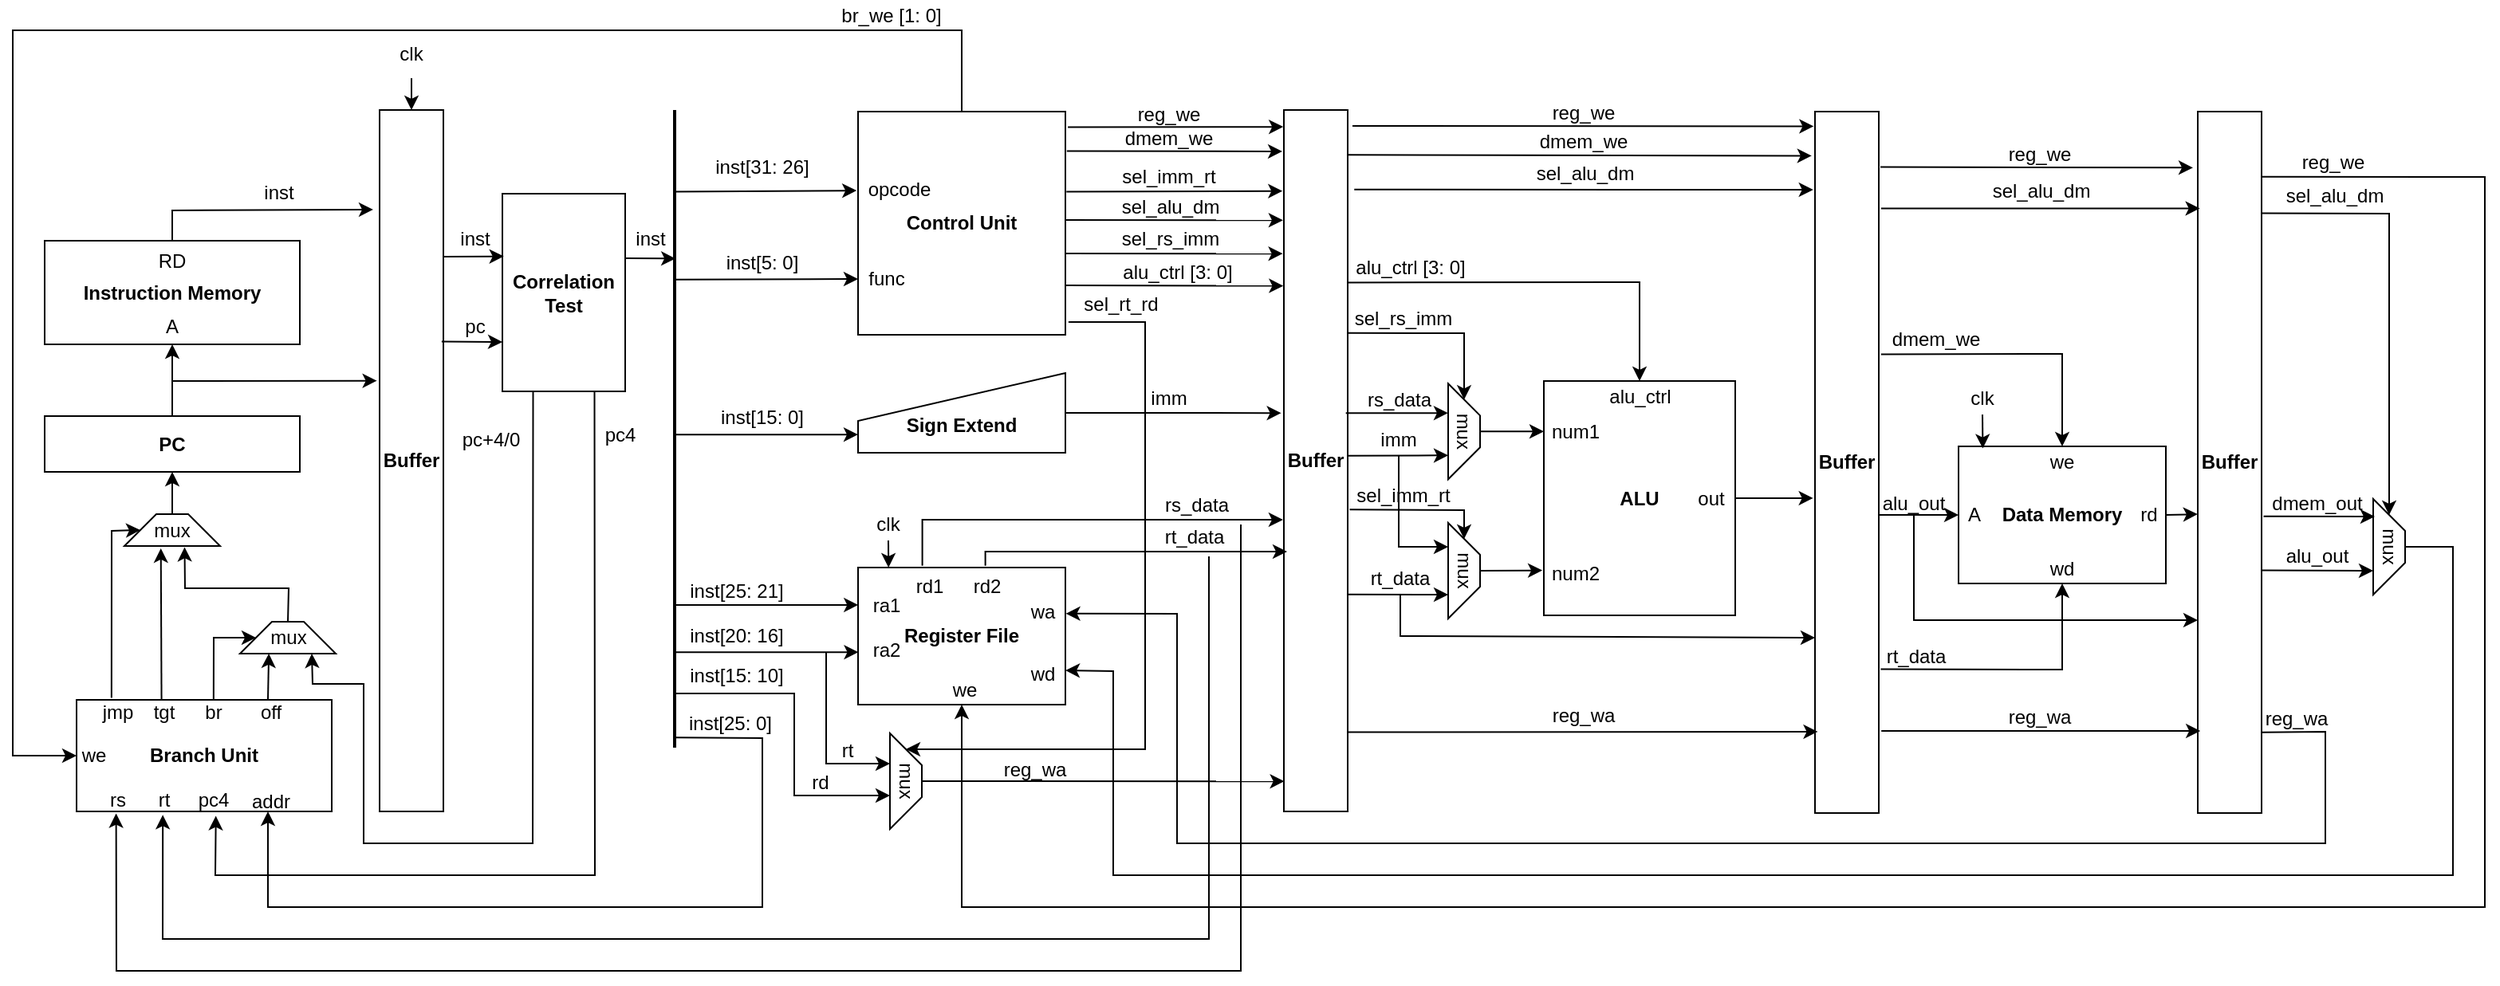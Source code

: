 <mxfile version="16.5.1" type="device"><diagram id="fqWSo0Vh-rP6VOD5hqYt" name="第 1 页"><mxGraphModel dx="1342" dy="844" grid="1" gridSize="10" guides="1" tooltips="1" connect="1" arrows="1" fold="1" page="1" pageScale="1" pageWidth="827" pageHeight="1169" math="0" shadow="0"><root><mxCell id="0"/><mxCell id="1" parent="0"/><mxCell id="6YyMA-jv89Mr3IoV8GLY-1" value="&lt;b&gt;Buffer&lt;/b&gt;" style="rounded=0;whiteSpace=wrap;html=1;" parent="1" vertex="1"><mxGeometry x="260" y="250" width="40" height="440" as="geometry"/></mxCell><mxCell id="6YyMA-jv89Mr3IoV8GLY-10" style="edgeStyle=orthogonalEdgeStyle;rounded=0;orthogonalLoop=1;jettySize=auto;html=1;exitX=0.5;exitY=0;exitDx=0;exitDy=0;entryX=0.5;entryY=1;entryDx=0;entryDy=0;" parent="1" source="6YyMA-jv89Mr3IoV8GLY-2" target="6YyMA-jv89Mr3IoV8GLY-9" edge="1"><mxGeometry relative="1" as="geometry"/></mxCell><mxCell id="6YyMA-jv89Mr3IoV8GLY-2" value="&lt;b&gt;PC&lt;/b&gt;" style="rounded=0;whiteSpace=wrap;html=1;" parent="1" vertex="1"><mxGeometry x="50" y="442" width="160" height="35" as="geometry"/></mxCell><mxCell id="6YyMA-jv89Mr3IoV8GLY-9" value="&lt;b&gt;Instruction Memory&lt;/b&gt;" style="rounded=0;whiteSpace=wrap;html=1;" parent="1" vertex="1"><mxGeometry x="50" y="332" width="160" height="65" as="geometry"/></mxCell><mxCell id="6YyMA-jv89Mr3IoV8GLY-11" value="A" style="text;html=1;strokeColor=none;fillColor=none;align=center;verticalAlign=middle;whiteSpace=wrap;rounded=0;" parent="1" vertex="1"><mxGeometry x="100" y="371" width="60" height="30" as="geometry"/></mxCell><mxCell id="6YyMA-jv89Mr3IoV8GLY-12" value="RD" style="text;html=1;strokeColor=none;fillColor=none;align=center;verticalAlign=middle;whiteSpace=wrap;rounded=0;" parent="1" vertex="1"><mxGeometry x="100" y="330" width="60" height="30" as="geometry"/></mxCell><mxCell id="_MHcWoRGBgZmCn0sWtgG-4" value="&lt;b&gt;Control Unit&lt;/b&gt;" style="rounded=0;whiteSpace=wrap;html=1;" parent="1" vertex="1"><mxGeometry x="560" y="251" width="130" height="140" as="geometry"/></mxCell><mxCell id="_MHcWoRGBgZmCn0sWtgG-12" value="" style="line;strokeWidth=2;direction=south;html=1;" parent="1" vertex="1"><mxGeometry x="440" y="250" width="10" height="400" as="geometry"/></mxCell><mxCell id="_MHcWoRGBgZmCn0sWtgG-14" value="inst" style="text;html=1;strokeColor=none;fillColor=none;align=center;verticalAlign=middle;whiteSpace=wrap;rounded=0;" parent="1" vertex="1"><mxGeometry x="290" y="315.5" width="60" height="30" as="geometry"/></mxCell><mxCell id="_MHcWoRGBgZmCn0sWtgG-18" value="" style="endArrow=classic;html=1;rounded=0;exitX=0.34;exitY=0.571;exitDx=0;exitDy=0;exitPerimeter=0;entryX=0;entryY=0.75;entryDx=0;entryDy=0;" parent="1" target="_MHcWoRGBgZmCn0sWtgG-4" edge="1"><mxGeometry width="50" height="50" relative="1" as="geometry"><mxPoint x="444.29" y="356.4" as="sourcePoint"/><mxPoint x="540" y="521" as="targetPoint"/></mxGeometry></mxCell><mxCell id="_MHcWoRGBgZmCn0sWtgG-19" value="inst[31: 26]" style="text;html=1;strokeColor=none;fillColor=none;align=center;verticalAlign=middle;whiteSpace=wrap;rounded=0;" parent="1" vertex="1"><mxGeometry x="450" y="271" width="100" height="30" as="geometry"/></mxCell><mxCell id="_MHcWoRGBgZmCn0sWtgG-20" value="inst[5: 0]" style="text;html=1;strokeColor=none;fillColor=none;align=center;verticalAlign=middle;whiteSpace=wrap;rounded=0;" parent="1" vertex="1"><mxGeometry x="450" y="331" width="100" height="30" as="geometry"/></mxCell><mxCell id="_MHcWoRGBgZmCn0sWtgG-23" value="" style="endArrow=classic;html=1;rounded=0;exitX=0.162;exitY=0.571;exitDx=0;exitDy=0;exitPerimeter=0;entryX=-0.007;entryY=0.354;entryDx=0;entryDy=0;entryPerimeter=0;" parent="1" target="_MHcWoRGBgZmCn0sWtgG-4" edge="1"><mxGeometry width="50" height="50" relative="1" as="geometry"><mxPoint x="444.29" y="301.22" as="sourcePoint"/><mxPoint x="550" y="301" as="targetPoint"/></mxGeometry></mxCell><mxCell id="_MHcWoRGBgZmCn0sWtgG-25" value="opcode" style="text;html=1;strokeColor=none;fillColor=none;align=center;verticalAlign=middle;whiteSpace=wrap;rounded=0;" parent="1" vertex="1"><mxGeometry x="556" y="285" width="60" height="30" as="geometry"/></mxCell><mxCell id="_MHcWoRGBgZmCn0sWtgG-26" value="func" style="text;html=1;strokeColor=none;fillColor=none;align=center;verticalAlign=middle;whiteSpace=wrap;rounded=0;" parent="1" vertex="1"><mxGeometry x="548" y="341" width="60" height="30" as="geometry"/></mxCell><mxCell id="_MHcWoRGBgZmCn0sWtgG-32" value="" style="group" parent="1" vertex="1" connectable="0"><mxGeometry x="260" y="200" width="60" height="30" as="geometry"/></mxCell><mxCell id="_MHcWoRGBgZmCn0sWtgG-29" value="" style="group" parent="_MHcWoRGBgZmCn0sWtgG-32" vertex="1" connectable="0"><mxGeometry width="60" height="30" as="geometry"/></mxCell><mxCell id="_MHcWoRGBgZmCn0sWtgG-2" value="clk" style="text;html=1;strokeColor=none;fillColor=none;align=center;verticalAlign=middle;whiteSpace=wrap;rounded=0;" parent="_MHcWoRGBgZmCn0sWtgG-29" vertex="1"><mxGeometry x="-10" width="60" height="30" as="geometry"/></mxCell><mxCell id="_MHcWoRGBgZmCn0sWtgG-3" style="edgeStyle=orthogonalEdgeStyle;rounded=0;orthogonalLoop=1;jettySize=auto;html=1;exitX=0.5;exitY=1;exitDx=0;exitDy=0;entryX=0.5;entryY=0;entryDx=0;entryDy=0;" parent="_MHcWoRGBgZmCn0sWtgG-32" source="_MHcWoRGBgZmCn0sWtgG-2" target="6YyMA-jv89Mr3IoV8GLY-1" edge="1"><mxGeometry relative="1" as="geometry"/></mxCell><mxCell id="_MHcWoRGBgZmCn0sWtgG-37" value="" style="group" parent="1" vertex="1" connectable="0"><mxGeometry x="564" y="500" width="30" height="20" as="geometry"/></mxCell><mxCell id="_MHcWoRGBgZmCn0sWtgG-38" value="" style="group" parent="_MHcWoRGBgZmCn0sWtgG-37" vertex="1" connectable="0"><mxGeometry width="30" height="20" as="geometry"/></mxCell><mxCell id="_MHcWoRGBgZmCn0sWtgG-39" value="clk" style="text;html=1;strokeColor=none;fillColor=none;align=center;verticalAlign=middle;whiteSpace=wrap;rounded=0;" parent="_MHcWoRGBgZmCn0sWtgG-38" vertex="1"><mxGeometry width="30" height="20" as="geometry"/></mxCell><mxCell id="_MHcWoRGBgZmCn0sWtgG-40" style="edgeStyle=orthogonalEdgeStyle;rounded=0;orthogonalLoop=1;jettySize=auto;html=1;exitX=0.5;exitY=1;exitDx=0;exitDy=0;entryX=0.5;entryY=0;entryDx=0;entryDy=0;" parent="_MHcWoRGBgZmCn0sWtgG-37" source="_MHcWoRGBgZmCn0sWtgG-39" edge="1"><mxGeometry relative="1" as="geometry"/></mxCell><mxCell id="_MHcWoRGBgZmCn0sWtgG-42" value="" style="endArrow=classic;html=1;rounded=0;exitX=0.679;exitY=0.514;exitDx=0;exitDy=0;exitPerimeter=0;entryX=0.001;entryY=0.308;entryDx=0;entryDy=0;entryPerimeter=0;" parent="1" edge="1"><mxGeometry width="50" height="50" relative="1" as="geometry"><mxPoint x="444.86" y="560.49" as="sourcePoint"/><mxPoint x="560.13" y="560.488" as="targetPoint"/></mxGeometry></mxCell><mxCell id="_MHcWoRGBgZmCn0sWtgG-43" value="" style="endArrow=classic;html=1;rounded=0;exitX=0.768;exitY=0.467;exitDx=0;exitDy=0;exitPerimeter=0;entryX=0.002;entryY=0.629;entryDx=0;entryDy=0;entryPerimeter=0;" parent="1" edge="1"><mxGeometry width="50" height="50" relative="1" as="geometry"><mxPoint x="445.33" y="590.08" as="sourcePoint"/><mxPoint x="560.26" y="590.094" as="targetPoint"/></mxGeometry></mxCell><mxCell id="_MHcWoRGBgZmCn0sWtgG-44" value="inst[25: 21]" style="text;html=1;strokeColor=none;fillColor=none;align=center;verticalAlign=middle;whiteSpace=wrap;rounded=0;" parent="1" vertex="1"><mxGeometry x="434" y="537" width="100" height="30" as="geometry"/></mxCell><mxCell id="_MHcWoRGBgZmCn0sWtgG-45" value="inst[20: 16]" style="text;html=1;strokeColor=none;fillColor=none;align=center;verticalAlign=middle;whiteSpace=wrap;rounded=0;" parent="1" vertex="1"><mxGeometry x="434" y="565" width="100" height="30" as="geometry"/></mxCell><mxCell id="_MHcWoRGBgZmCn0sWtgG-61" value="" style="endArrow=classic;html=1;rounded=0;exitX=0.5;exitY=1;exitDx=0;exitDy=0;entryX=0.147;entryY=0;entryDx=0;entryDy=0;entryPerimeter=0;" parent="1" source="_MHcWoRGBgZmCn0sWtgG-39" target="_MHcWoRGBgZmCn0sWtgG-24" edge="1"><mxGeometry width="50" height="50" relative="1" as="geometry"><mxPoint x="579" y="523.0" as="sourcePoint"/><mxPoint x="650" y="523" as="targetPoint"/></mxGeometry></mxCell><mxCell id="_MHcWoRGBgZmCn0sWtgG-63" value="" style="endArrow=classic;html=1;rounded=0;entryX=0.323;entryY=0.442;entryDx=0;entryDy=0;entryPerimeter=0;exitX=1.005;exitY=0.617;exitDx=0;exitDy=0;exitPerimeter=0;" parent="1" edge="1"><mxGeometry width="50" height="50" relative="1" as="geometry"><mxPoint x="414.385" y="343.008" as="sourcePoint"/><mxPoint x="445.58" y="343.2" as="targetPoint"/></mxGeometry></mxCell><mxCell id="_MHcWoRGBgZmCn0sWtgG-66" value="" style="group" parent="1" vertex="1" connectable="0"><mxGeometry x="560" y="537" width="130" height="86" as="geometry"/></mxCell><mxCell id="_MHcWoRGBgZmCn0sWtgG-24" value="&lt;b&gt;Register File&lt;/b&gt;" style="rounded=0;whiteSpace=wrap;html=1;" parent="_MHcWoRGBgZmCn0sWtgG-66" vertex="1"><mxGeometry width="130" height="86" as="geometry"/></mxCell><mxCell id="_MHcWoRGBgZmCn0sWtgG-47" value="ra1" style="text;html=1;strokeColor=none;fillColor=none;align=center;verticalAlign=middle;whiteSpace=wrap;rounded=0;" parent="_MHcWoRGBgZmCn0sWtgG-66" vertex="1"><mxGeometry x="7" y="16" width="22" height="15" as="geometry"/></mxCell><mxCell id="_MHcWoRGBgZmCn0sWtgG-48" value="ra2" style="text;html=1;strokeColor=none;fillColor=none;align=center;verticalAlign=middle;whiteSpace=wrap;rounded=0;" parent="_MHcWoRGBgZmCn0sWtgG-66" vertex="1"><mxGeometry x="7" y="44" width="22" height="15" as="geometry"/></mxCell><mxCell id="_MHcWoRGBgZmCn0sWtgG-50" value="rd1&lt;span style=&quot;color: rgba(0 , 0 , 0 , 0) ; font-family: monospace ; font-size: 0px&quot;&gt;%3CmxGraphModel%3E%3Croot%3E%3CmxCell%20id%3D%220%22%2F%3E%3CmxCell%20id%3D%221%22%20parent%3D%220%22%2F%3E%3CmxCell%20id%3D%222%22%20value%3D%22ra2%22%20style%3D%22text%3Bhtml%3D1%3BstrokeColor%3Dnone%3BfillColor%3Dnone%3Balign%3Dcenter%3BverticalAlign%3Dmiddle%3BwhiteSpace%3Dwrap%3Brounded%3D0%3B%22%20vertex%3D%221%22%20parent%3D%221%22%3E%3CmxGeometry%20x%3D%22567%22%20y%3D%22480%22%20width%3D%2222%22%20height%3D%2215%22%20as%3D%22geometry%22%2F%3E%3C%2FmxCell%3E%3C%2Froot%3E%3C%2FmxGraphModel%3E&lt;/span&gt;" style="text;html=1;strokeColor=none;fillColor=none;align=center;verticalAlign=middle;whiteSpace=wrap;rounded=0;" parent="_MHcWoRGBgZmCn0sWtgG-66" vertex="1"><mxGeometry x="34" y="4" width="22" height="15" as="geometry"/></mxCell><mxCell id="_MHcWoRGBgZmCn0sWtgG-51" value="rd2" style="text;html=1;strokeColor=none;fillColor=none;align=center;verticalAlign=middle;whiteSpace=wrap;rounded=0;" parent="_MHcWoRGBgZmCn0sWtgG-66" vertex="1"><mxGeometry x="70" y="4" width="22" height="15" as="geometry"/></mxCell><mxCell id="_MHcWoRGBgZmCn0sWtgG-52" value="wa&lt;span style=&quot;color: rgba(0 , 0 , 0 , 0) ; font-family: monospace ; font-size: 0px&quot;&gt;%3CmxGraphModel%3E%3Croot%3E%3CmxCell%20id%3D%220%22%2F%3E%3CmxCell%20id%3D%221%22%20parent%3D%220%22%2F%3E%3CmxCell%20id%3D%222%22%20value%3D%22rd1%26lt%3Bspan%20style%3D%26quot%3Bcolor%3A%20rgba(0%20%2C%200%20%2C%200%20%2C%200)%20%3B%20font-family%3A%20monospace%20%3B%20font-size%3A%200px%26quot%3B%26gt%3B%253CmxGraphModel%253E%253Croot%253E%253CmxCell%2520id%253D%25220%2522%252F%253E%253CmxCell%2520id%253D%25221%2522%2520parent%253D%25220%2522%252F%253E%253CmxCell%2520id%253D%25222%2522%2520value%253D%2522ra2%2522%2520style%253D%2522text%253Bhtml%253D1%253BstrokeColor%253Dnone%253BfillColor%253Dnone%253Balign%253Dcenter%253BverticalAlign%253Dmiddle%253BwhiteSpace%253Dwrap%253Brounded%253D0%253B%2522%2520vertex%253D%25221%2522%2520parent%253D%25221%2522%253E%253CmxGeometry%2520x%253D%2522567%2522%2520y%253D%2522480%2522%2520width%253D%252222%2522%2520height%253D%252215%2522%2520as%253D%2522geometry%2522%252F%253E%253C%252FmxCell%253E%253C%252Froot%253E%253C%252FmxGraphModel%253E%26lt%3B%2Fspan%26gt%3B%22%20style%3D%22text%3Bhtml%3D1%3BstrokeColor%3Dnone%3BfillColor%3Dnone%3Balign%3Dcenter%3BverticalAlign%3Dmiddle%3BwhiteSpace%3Dwrap%3Brounded%3D0%3B%22%20vertex%3D%221%22%20parent%3D%221%22%3E%3CmxGeometry%20x%3D%22594%22%20y%3D%22438%22%20width%3D%2222%22%20height%3D%2215%22%20as%3D%22geometry%22%2F%3E%3C%2FmxCell%3E%3C%2Froot%3E%3C%2FmxGraphModel%3E&lt;/span&gt;&lt;span style=&quot;color: rgba(0 , 0 , 0 , 0) ; font-family: monospace ; font-size: 0px&quot;&gt;%3CmxGraphModel%3E%3Croot%3E%3CmxCell%20id%3D%220%22%2F%3E%3CmxCell%20id%3D%221%22%20parent%3D%220%22%2F%3E%3CmxCell%20id%3D%222%22%20value%3D%22rd1%26lt%3Bspan%20style%3D%26quot%3Bcolor%3A%20rgba(0%20%2C%200%20%2C%200%20%2C%200)%20%3B%20font-family%3A%20monospace%20%3B%20font-size%3A%200px%26quot%3B%26gt%3B%253CmxGraphModel%253E%253Croot%253E%253CmxCell%2520id%253D%25220%2522%252F%253E%253CmxCell%2520id%253D%25221%2522%2520parent%253D%25220%2522%252F%253E%253CmxCell%2520id%253D%25222%2522%2520value%253D%2522ra2%2522%2520style%253D%2522text%253Bhtml%253D1%253BstrokeColor%253Dnone%253BfillColor%253Dnone%253Balign%253Dcenter%253BverticalAlign%253Dmiddle%253BwhiteSpace%253Dwrap%253Brounded%253D0%253B%2522%2520vertex%253D%25221%2522%2520parent%253D%25221%2522%253E%253CmxGeometry%2520x%253D%2522567%2522%2520y%253D%2522480%2522%2520width%253D%252222%2522%2520height%253D%252215%2522%2520as%253D%2522geometry%2522%252F%253E%253C%252FmxCell%253E%253C%252Froot%253E%253C%252FmxGraphModel%253E%26lt%3B%2Fspan%26gt%3B%22%20style%3D%22text%3Bhtml%3D1%3BstrokeColor%3Dnone%3BfillColor%3Dnone%3Balign%3Dcenter%3BverticalAlign%3Dmiddle%3BwhiteSpace%3Dwrap%3Brounded%3D0%3B%22%20vertex%3D%221%22%20parent%3D%221%22%3E%3CmxGeometry%20x%3D%22594%22%20y%3D%22438%22%20width%3D%2222%22%20height%3D%2215%22%20as%3D%22geometry%22%2F%3E%3C%2FmxCell%3E%3C%2Froot%3E%3C%2FmxGraphModel%3E&lt;/span&gt;" style="text;html=1;strokeColor=none;fillColor=none;align=center;verticalAlign=middle;whiteSpace=wrap;rounded=0;" parent="_MHcWoRGBgZmCn0sWtgG-66" vertex="1"><mxGeometry x="105" y="20" width="22" height="15" as="geometry"/></mxCell><mxCell id="_MHcWoRGBgZmCn0sWtgG-53" value="wd" style="text;html=1;strokeColor=none;fillColor=none;align=center;verticalAlign=middle;whiteSpace=wrap;rounded=0;" parent="_MHcWoRGBgZmCn0sWtgG-66" vertex="1"><mxGeometry x="105" y="59" width="22" height="15" as="geometry"/></mxCell><mxCell id="_MHcWoRGBgZmCn0sWtgG-54" value="we" style="text;html=1;strokeColor=none;fillColor=none;align=center;verticalAlign=middle;whiteSpace=wrap;rounded=0;" parent="_MHcWoRGBgZmCn0sWtgG-66" vertex="1"><mxGeometry x="56" y="69" width="22" height="15" as="geometry"/></mxCell><mxCell id="_MHcWoRGBgZmCn0sWtgG-67" value="&lt;b&gt;Buffer&lt;/b&gt;" style="rounded=0;whiteSpace=wrap;html=1;" parent="1" vertex="1"><mxGeometry x="827" y="250" width="40" height="440" as="geometry"/></mxCell><mxCell id="WMKWctLFsiUreodFjuzI-29" value="" style="group" parent="1" vertex="1" connectable="0"><mxGeometry x="720" y="243" width="70" height="19" as="geometry"/></mxCell><mxCell id="WMKWctLFsiUreodFjuzI-4" value="" style="endArrow=classic;html=1;rounded=0;exitX=1.012;exitY=0.07;exitDx=0;exitDy=0;exitPerimeter=0;entryX=-0.01;entryY=0.024;entryDx=0;entryDy=0;entryPerimeter=0;" parent="WMKWctLFsiUreodFjuzI-29" source="_MHcWoRGBgZmCn0sWtgG-4" target="_MHcWoRGBgZmCn0sWtgG-67" edge="1"><mxGeometry width="50" height="50" relative="1" as="geometry"><mxPoint x="10" y="68" as="sourcePoint"/><mxPoint x="60" y="18" as="targetPoint"/></mxGeometry></mxCell><mxCell id="WMKWctLFsiUreodFjuzI-14" value="reg_we" style="text;html=1;strokeColor=none;fillColor=none;align=center;verticalAlign=middle;whiteSpace=wrap;rounded=0;" parent="WMKWctLFsiUreodFjuzI-29" vertex="1"><mxGeometry width="70" height="19" as="geometry"/></mxCell><mxCell id="WMKWctLFsiUreodFjuzI-30" value="" style="group" parent="1" vertex="1" connectable="0"><mxGeometry x="720" y="258" width="70" height="19" as="geometry"/></mxCell><mxCell id="WMKWctLFsiUreodFjuzI-15" value="" style="endArrow=classic;html=1;rounded=0;exitX=1.007;exitY=0.177;exitDx=0;exitDy=0;exitPerimeter=0;entryX=-0.024;entryY=0.059;entryDx=0;entryDy=0;entryPerimeter=0;" parent="WMKWctLFsiUreodFjuzI-30" source="_MHcWoRGBgZmCn0sWtgG-4" target="_MHcWoRGBgZmCn0sWtgG-67" edge="1"><mxGeometry width="50" height="50" relative="1" as="geometry"><mxPoint x="-30.91" y="17.7" as="sourcePoint"/><mxPoint x="106.64" y="17.92" as="targetPoint"/></mxGeometry></mxCell><mxCell id="WMKWctLFsiUreodFjuzI-16" value="dmem_we" style="text;html=1;strokeColor=none;fillColor=none;align=center;verticalAlign=middle;whiteSpace=wrap;rounded=0;" parent="WMKWctLFsiUreodFjuzI-30" vertex="1"><mxGeometry width="70" height="19" as="geometry"/></mxCell><mxCell id="WMKWctLFsiUreodFjuzI-33" value="" style="group" parent="1" vertex="1" connectable="0"><mxGeometry x="720" y="282" width="70" height="19" as="geometry"/></mxCell><mxCell id="WMKWctLFsiUreodFjuzI-19" value="" style="endArrow=classic;html=1;rounded=0;exitX=1.005;exitY=0.58;exitDx=0;exitDy=0;exitPerimeter=0;entryX=-0.021;entryY=0.186;entryDx=0;entryDy=0;entryPerimeter=0;" parent="WMKWctLFsiUreodFjuzI-33" edge="1"><mxGeometry width="50" height="50" relative="1" as="geometry"><mxPoint x="-29.35" y="19.2" as="sourcePoint"/><mxPoint x="106.16" y="18.84" as="targetPoint"/></mxGeometry></mxCell><mxCell id="WMKWctLFsiUreodFjuzI-20" value="sel_imm_rt" style="text;html=1;strokeColor=none;fillColor=none;align=center;verticalAlign=middle;whiteSpace=wrap;rounded=0;" parent="WMKWctLFsiUreodFjuzI-33" vertex="1"><mxGeometry width="70" height="19" as="geometry"/></mxCell><mxCell id="WMKWctLFsiUreodFjuzI-34" value="" style="group" parent="1" vertex="1" connectable="0"><mxGeometry x="721" y="301" width="70" height="19" as="geometry"/></mxCell><mxCell id="WMKWctLFsiUreodFjuzI-22" value="" style="endArrow=classic;html=1;rounded=0;exitX=1.001;exitY=0.693;exitDx=0;exitDy=0;exitPerimeter=0;entryX=-0.014;entryY=0.223;entryDx=0;entryDy=0;entryPerimeter=0;" parent="WMKWctLFsiUreodFjuzI-34" edge="1"><mxGeometry width="50" height="50" relative="1" as="geometry"><mxPoint x="-30.87" y="18.02" as="sourcePoint"/><mxPoint x="105.44" y="18.12" as="targetPoint"/></mxGeometry></mxCell><mxCell id="WMKWctLFsiUreodFjuzI-23" value="sel_alu_dm" style="text;html=1;strokeColor=none;fillColor=none;align=center;verticalAlign=middle;whiteSpace=wrap;rounded=0;" parent="WMKWctLFsiUreodFjuzI-34" vertex="1"><mxGeometry width="70" height="19" as="geometry"/></mxCell><mxCell id="WMKWctLFsiUreodFjuzI-42" value="" style="group" parent="1" vertex="1" connectable="0"><mxGeometry x="641" y="508" width="188" height="19" as="geometry"/></mxCell><mxCell id="WMKWctLFsiUreodFjuzI-2" style="edgeStyle=orthogonalEdgeStyle;rounded=0;orthogonalLoop=1;jettySize=auto;html=1;exitX=0.614;exitY=-0.013;exitDx=0;exitDy=0;exitPerimeter=0;" parent="WMKWctLFsiUreodFjuzI-42" source="_MHcWoRGBgZmCn0sWtgG-24" edge="1"><mxGeometry relative="1" as="geometry"><mxPoint x="188" y="19" as="targetPoint"/><Array as="points"><mxPoint y="19"/><mxPoint x="188" y="19"/></Array></mxGeometry></mxCell><mxCell id="WMKWctLFsiUreodFjuzI-40" value="rt_data" style="text;html=1;strokeColor=none;fillColor=none;align=center;verticalAlign=middle;whiteSpace=wrap;rounded=0;" parent="WMKWctLFsiUreodFjuzI-42" vertex="1"><mxGeometry x="115" width="30" height="19" as="geometry"/></mxCell><mxCell id="WMKWctLFsiUreodFjuzI-45" value="" style="group" parent="1" vertex="1" connectable="0"><mxGeometry x="445.14" y="415" width="244.86" height="50" as="geometry"/></mxCell><mxCell id="_MHcWoRGBgZmCn0sWtgG-60" value="&lt;b&gt;&lt;br&gt;Sign Extend&lt;/b&gt;" style="shape=manualInput;whiteSpace=wrap;html=1;" parent="WMKWctLFsiUreodFjuzI-45" vertex="1"><mxGeometry x="114.86" width="130" height="50" as="geometry"/></mxCell><mxCell id="_MHcWoRGBgZmCn0sWtgG-64" value="" style="endArrow=classic;html=1;rounded=0;exitX=0.945;exitY=0.486;exitDx=0;exitDy=0;exitPerimeter=0;entryX=0;entryY=0.872;entryDx=0;entryDy=0;entryPerimeter=0;" parent="WMKWctLFsiUreodFjuzI-45" edge="1"><mxGeometry width="50" height="50" relative="1" as="geometry"><mxPoint y="38.6" as="sourcePoint"/><mxPoint x="114.86" y="38.6" as="targetPoint"/></mxGeometry></mxCell><mxCell id="_MHcWoRGBgZmCn0sWtgG-65" value="inst[15: 0]" style="text;html=1;strokeColor=none;fillColor=none;align=center;verticalAlign=middle;whiteSpace=wrap;rounded=0;" parent="WMKWctLFsiUreodFjuzI-45" vertex="1"><mxGeometry x="4.86" y="12.5" width="100" height="30" as="geometry"/></mxCell><mxCell id="WMKWctLFsiUreodFjuzI-44" value="" style="endArrow=classic;html=1;rounded=0;exitX=1;exitY=0.5;exitDx=0;exitDy=0;entryX=-0.042;entryY=0.432;entryDx=0;entryDy=0;entryPerimeter=0;" parent="WMKWctLFsiUreodFjuzI-45" source="_MHcWoRGBgZmCn0sWtgG-60" target="_MHcWoRGBgZmCn0sWtgG-67" edge="1"><mxGeometry width="50" height="50" relative="1" as="geometry"><mxPoint x="254.86" y="14.5" as="sourcePoint"/><mxPoint x="304.86" y="-35.5" as="targetPoint"/></mxGeometry></mxCell><mxCell id="WMKWctLFsiUreodFjuzI-46" value="" style="group" parent="1" vertex="1" connectable="0"><mxGeometry x="600" y="488.5" width="191" height="19" as="geometry"/></mxCell><mxCell id="WMKWctLFsiUreodFjuzI-3" style="edgeStyle=orthogonalEdgeStyle;rounded=0;orthogonalLoop=1;jettySize=auto;html=1;entryX=-0.014;entryY=0.341;entryDx=0;entryDy=0;entryPerimeter=0;exitX=0.31;exitY=-0.013;exitDx=0;exitDy=0;exitPerimeter=0;" parent="WMKWctLFsiUreodFjuzI-46" source="_MHcWoRGBgZmCn0sWtgG-24" edge="1"><mxGeometry relative="1" as="geometry"><mxPoint y="48.5" as="sourcePoint"/><mxPoint x="226.44" y="18.54" as="targetPoint"/><Array as="points"><mxPoint y="18.5"/></Array></mxGeometry></mxCell><mxCell id="WMKWctLFsiUreodFjuzI-38" value="rs_data" style="text;html=1;strokeColor=none;fillColor=none;align=center;verticalAlign=middle;whiteSpace=wrap;rounded=0;" parent="WMKWctLFsiUreodFjuzI-46" vertex="1"><mxGeometry x="153" width="39" height="19" as="geometry"/></mxCell><mxCell id="WMKWctLFsiUreodFjuzI-47" value="&lt;b&gt;Buffer&lt;/b&gt;" style="rounded=0;whiteSpace=wrap;html=1;" parent="1" vertex="1"><mxGeometry x="1160" y="251" width="40" height="440" as="geometry"/></mxCell><mxCell id="WMKWctLFsiUreodFjuzI-50" value="" style="endArrow=classic;html=1;rounded=0;entryX=0;entryY=0.5;entryDx=0;entryDy=0;exitX=0.5;exitY=0;exitDx=0;exitDy=0;" parent="1" source="EHbE_6GQoGIsTzhffgXP-10" target="WMKWctLFsiUreodFjuzI-54" edge="1"><mxGeometry width="50" height="50" relative="1" as="geometry"><mxPoint x="866.96" y="463.72" as="sourcePoint"/><mxPoint x="1050" y="394" as="targetPoint"/></mxGeometry></mxCell><mxCell id="WMKWctLFsiUreodFjuzI-55" value="imm" style="text;html=1;strokeColor=none;fillColor=none;align=center;verticalAlign=middle;whiteSpace=wrap;rounded=0;" parent="1" vertex="1"><mxGeometry x="735" y="421" width="40" height="20" as="geometry"/></mxCell><mxCell id="WMKWctLFsiUreodFjuzI-56" value="mux" style="shape=trapezoid;perimeter=trapezoidPerimeter;whiteSpace=wrap;html=1;fixedSize=1;rotation=90;" parent="1" vertex="1"><mxGeometry x="910" y="529" width="60" height="20" as="geometry"/></mxCell><mxCell id="WMKWctLFsiUreodFjuzI-57" value="" style="endArrow=classic;html=1;rounded=0;entryX=0.25;entryY=1;entryDx=0;entryDy=0;exitX=0.5;exitY=1;exitDx=0;exitDy=0;" parent="1" source="EHbE_6GQoGIsTzhffgXP-13" target="WMKWctLFsiUreodFjuzI-56" edge="1"><mxGeometry width="50" height="50" relative="1" as="geometry"><mxPoint x="880" y="470" as="sourcePoint"/><mxPoint x="950" y="414" as="targetPoint"/><Array as="points"><mxPoint x="899" y="524"/></Array></mxGeometry></mxCell><mxCell id="WMKWctLFsiUreodFjuzI-58" value="" style="endArrow=classic;html=1;rounded=0;entryX=0.75;entryY=1;entryDx=0;entryDy=0;exitX=0.999;exitY=0.818;exitDx=0;exitDy=0;exitPerimeter=0;" parent="1" target="WMKWctLFsiUreodFjuzI-56" edge="1"><mxGeometry width="50" height="50" relative="1" as="geometry"><mxPoint x="866.96" y="553.92" as="sourcePoint"/><mxPoint x="950" y="414" as="targetPoint"/></mxGeometry></mxCell><mxCell id="WMKWctLFsiUreodFjuzI-60" value="rt_data" style="text;html=1;strokeColor=none;fillColor=none;align=center;verticalAlign=middle;whiteSpace=wrap;rounded=0;" parent="1" vertex="1"><mxGeometry x="880" y="534" width="40" height="20" as="geometry"/></mxCell><mxCell id="WMKWctLFsiUreodFjuzI-61" value="" style="endArrow=classic;html=1;rounded=0;exitX=0.5;exitY=0;exitDx=0;exitDy=0;entryX=-0.008;entryY=0.808;entryDx=0;entryDy=0;entryPerimeter=0;" parent="1" source="WMKWctLFsiUreodFjuzI-56" target="WMKWctLFsiUreodFjuzI-48" edge="1"><mxGeometry width="50" height="50" relative="1" as="geometry"><mxPoint x="900" y="464" as="sourcePoint"/><mxPoint x="950" y="414" as="targetPoint"/></mxGeometry></mxCell><mxCell id="WMKWctLFsiUreodFjuzI-62" value="" style="endArrow=classic;html=1;rounded=0;exitX=1.031;exitY=0.697;exitDx=0;exitDy=0;exitPerimeter=0;entryX=0;entryY=0.5;entryDx=0;entryDy=0;" parent="1" target="WMKWctLFsiUreodFjuzI-56" edge="1"><mxGeometry width="50" height="50" relative="1" as="geometry"><mxPoint x="868.24" y="500.68" as="sourcePoint"/><mxPoint x="950" y="414" as="targetPoint"/><Array as="points"><mxPoint x="940" y="501"/></Array></mxGeometry></mxCell><mxCell id="WMKWctLFsiUreodFjuzI-65" value="sel_imm_rt" style="text;html=1;strokeColor=none;fillColor=none;align=center;verticalAlign=middle;whiteSpace=wrap;rounded=0;" parent="1" vertex="1"><mxGeometry x="867" y="482" width="70" height="19" as="geometry"/></mxCell><mxCell id="WMKWctLFsiUreodFjuzI-67" value="" style="group" parent="1" vertex="1" connectable="0"><mxGeometry x="990" y="420" width="120" height="147" as="geometry"/></mxCell><mxCell id="WMKWctLFsiUreodFjuzI-48" value="&lt;b&gt;ALU&lt;/b&gt;" style="rounded=0;whiteSpace=wrap;html=1;" parent="WMKWctLFsiUreodFjuzI-67" vertex="1"><mxGeometry width="120" height="147" as="geometry"/></mxCell><mxCell id="WMKWctLFsiUreodFjuzI-54" value="num1" style="text;html=1;strokeColor=none;fillColor=none;align=center;verticalAlign=middle;whiteSpace=wrap;rounded=0;" parent="WMKWctLFsiUreodFjuzI-67" vertex="1"><mxGeometry y="20.354" width="40" height="22.615" as="geometry"/></mxCell><mxCell id="WMKWctLFsiUreodFjuzI-66" value="num2" style="text;html=1;strokeColor=none;fillColor=none;align=center;verticalAlign=middle;whiteSpace=wrap;rounded=0;" parent="WMKWctLFsiUreodFjuzI-67" vertex="1"><mxGeometry y="110.001" width="40" height="22.615" as="geometry"/></mxCell><mxCell id="WMKWctLFsiUreodFjuzI-68" value="out" style="text;html=1;strokeColor=none;fillColor=none;align=center;verticalAlign=middle;whiteSpace=wrap;rounded=0;" parent="WMKWctLFsiUreodFjuzI-67" vertex="1"><mxGeometry x="90" y="63.323" width="30" height="20.354" as="geometry"/></mxCell><mxCell id="WMKWctLFsiUreodFjuzI-69" value="alu_ctrl" style="text;html=1;strokeColor=none;fillColor=none;align=center;verticalAlign=middle;whiteSpace=wrap;rounded=0;" parent="WMKWctLFsiUreodFjuzI-67" vertex="1"><mxGeometry x="32.5" width="55" height="20.354" as="geometry"/></mxCell><mxCell id="WMKWctLFsiUreodFjuzI-70" value="" style="endArrow=classic;html=1;rounded=0;exitX=0.999;exitY=0.455;exitDx=0;exitDy=0;exitPerimeter=0;entryX=0.5;entryY=0;entryDx=0;entryDy=0;" parent="1" target="WMKWctLFsiUreodFjuzI-48" edge="1"><mxGeometry width="50" height="50" relative="1" as="geometry"><mxPoint x="866.96" y="358.2" as="sourcePoint"/><mxPoint x="1050" y="384" as="targetPoint"/><Array as="points"><mxPoint x="1050" y="358"/></Array></mxGeometry></mxCell><mxCell id="WMKWctLFsiUreodFjuzI-71" value="alu_ctrl [3: 0]" style="text;html=1;strokeColor=none;fillColor=none;align=center;verticalAlign=middle;whiteSpace=wrap;rounded=0;" parent="1" vertex="1"><mxGeometry x="867" y="339" width="79" height="19" as="geometry"/></mxCell><mxCell id="WMKWctLFsiUreodFjuzI-72" value="reg_we" style="text;html=1;strokeColor=none;fillColor=none;align=center;verticalAlign=middle;whiteSpace=wrap;rounded=0;" parent="1" vertex="1"><mxGeometry x="980" y="242" width="70" height="19" as="geometry"/></mxCell><mxCell id="WMKWctLFsiUreodFjuzI-73" value="" style="endArrow=classic;html=1;rounded=0;entryX=-0.02;entryY=0.021;entryDx=0;entryDy=0;entryPerimeter=0;" parent="1" target="WMKWctLFsiUreodFjuzI-47" edge="1"><mxGeometry width="50" height="50" relative="1" as="geometry"><mxPoint x="870" y="260" as="sourcePoint"/><mxPoint x="1160" y="260" as="targetPoint"/></mxGeometry></mxCell><mxCell id="WMKWctLFsiUreodFjuzI-74" value="" style="group" parent="1" vertex="1" connectable="0"><mxGeometry x="980" y="260" width="70" height="19" as="geometry"/></mxCell><mxCell id="WMKWctLFsiUreodFjuzI-76" value="dmem_we" style="text;html=1;strokeColor=none;fillColor=none;align=center;verticalAlign=middle;whiteSpace=wrap;rounded=0;" parent="WMKWctLFsiUreodFjuzI-74" vertex="1"><mxGeometry width="70" height="19" as="geometry"/></mxCell><mxCell id="WMKWctLFsiUreodFjuzI-75" value="" style="endArrow=classic;html=1;rounded=0;exitX=1.004;exitY=0.064;exitDx=0;exitDy=0;exitPerimeter=0;entryX=-0.052;entryY=0.063;entryDx=0;entryDy=0;entryPerimeter=0;" parent="1" source="_MHcWoRGBgZmCn0sWtgG-67" target="WMKWctLFsiUreodFjuzI-47" edge="1"><mxGeometry width="50" height="50" relative="1" as="geometry"><mxPoint x="949.09" y="277.7" as="sourcePoint"/><mxPoint x="1086.64" y="277.92" as="targetPoint"/></mxGeometry></mxCell><mxCell id="WMKWctLFsiUreodFjuzI-77" value="" style="endArrow=classic;html=1;rounded=0;exitX=1;exitY=0.5;exitDx=0;exitDy=0;entryX=-0.029;entryY=0.551;entryDx=0;entryDy=0;entryPerimeter=0;" parent="1" source="WMKWctLFsiUreodFjuzI-48" target="WMKWctLFsiUreodFjuzI-47" edge="1"><mxGeometry width="50" height="50" relative="1" as="geometry"><mxPoint x="950" y="444" as="sourcePoint"/><mxPoint x="1160" y="502.12" as="targetPoint"/></mxGeometry></mxCell><mxCell id="WMKWctLFsiUreodFjuzI-81" value="mux" style="shape=trapezoid;perimeter=trapezoidPerimeter;whiteSpace=wrap;html=1;fixedSize=1;rotation=90;" parent="1" vertex="1"><mxGeometry x="560" y="661" width="60" height="20" as="geometry"/></mxCell><mxCell id="WMKWctLFsiUreodFjuzI-86" value="" style="endArrow=classic;html=1;rounded=0;exitX=1.008;exitY=0.887;exitDx=0;exitDy=0;entryX=0.044;entryY=0.884;entryDx=0;entryDy=0;entryPerimeter=0;exitPerimeter=0;" parent="1" source="_MHcWoRGBgZmCn0sWtgG-67" target="WMKWctLFsiUreodFjuzI-47" edge="1"><mxGeometry width="50" height="50" relative="1" as="geometry"><mxPoint x="900.04" y="567" as="sourcePoint"/><mxPoint x="1160" y="640" as="targetPoint"/></mxGeometry></mxCell><mxCell id="WMKWctLFsiUreodFjuzI-90" value="" style="endArrow=classic;html=1;rounded=0;exitX=1.075;exitY=0.182;exitDx=0;exitDy=0;exitPerimeter=0;entryX=-0.056;entryY=0.18;entryDx=0;entryDy=0;entryPerimeter=0;" parent="1" edge="1"><mxGeometry width="50" height="50" relative="1" as="geometry"><mxPoint x="871.12" y="299.89" as="sourcePoint"/><mxPoint x="1158.88" y="300.01" as="targetPoint"/></mxGeometry></mxCell><mxCell id="WMKWctLFsiUreodFjuzI-91" value="sel_alu_dm" style="text;html=1;strokeColor=none;fillColor=none;align=center;verticalAlign=middle;whiteSpace=wrap;rounded=0;" parent="1" vertex="1"><mxGeometry x="981.12" y="280.81" width="70" height="19" as="geometry"/></mxCell><mxCell id="WMKWctLFsiUreodFjuzI-92" value="&lt;b&gt;Buffer&lt;/b&gt;" style="rounded=0;whiteSpace=wrap;html=1;" parent="1" vertex="1"><mxGeometry x="1400" y="251" width="40" height="440" as="geometry"/></mxCell><mxCell id="WMKWctLFsiUreodFjuzI-93" value="&lt;b&gt;Data Memory&lt;/b&gt;" style="rounded=0;whiteSpace=wrap;html=1;" parent="1" vertex="1"><mxGeometry x="1250" y="461" width="130" height="86" as="geometry"/></mxCell><mxCell id="WMKWctLFsiUreodFjuzI-94" value="we" style="text;html=1;strokeColor=none;fillColor=none;align=center;verticalAlign=middle;whiteSpace=wrap;rounded=0;" parent="1" vertex="1"><mxGeometry x="1300" y="462" width="30" height="18" as="geometry"/></mxCell><mxCell id="WMKWctLFsiUreodFjuzI-95" value="A" style="text;html=1;strokeColor=none;fillColor=none;align=center;verticalAlign=middle;whiteSpace=wrap;rounded=0;" parent="1" vertex="1"><mxGeometry x="1250" y="493.5" width="20" height="21" as="geometry"/></mxCell><mxCell id="WMKWctLFsiUreodFjuzI-97" value="" style="endArrow=classic;html=1;rounded=0;exitX=0.997;exitY=0.575;exitDx=0;exitDy=0;exitPerimeter=0;entryX=0;entryY=0.5;entryDx=0;entryDy=0;" parent="1" source="WMKWctLFsiUreodFjuzI-47" target="WMKWctLFsiUreodFjuzI-93" edge="1"><mxGeometry width="50" height="50" relative="1" as="geometry"><mxPoint x="1150" y="510" as="sourcePoint"/><mxPoint x="1200" y="460" as="targetPoint"/></mxGeometry></mxCell><mxCell id="WMKWctLFsiUreodFjuzI-98" value="" style="endArrow=classic;html=1;rounded=0;exitX=1.036;exitY=0.346;exitDx=0;exitDy=0;exitPerimeter=0;entryX=0.5;entryY=0;entryDx=0;entryDy=0;" parent="1" source="WMKWctLFsiUreodFjuzI-47" target="WMKWctLFsiUreodFjuzI-93" edge="1"><mxGeometry width="50" height="50" relative="1" as="geometry"><mxPoint x="1210" y="510" as="sourcePoint"/><mxPoint x="1260" y="460" as="targetPoint"/><Array as="points"><mxPoint x="1315" y="403"/></Array></mxGeometry></mxCell><mxCell id="WMKWctLFsiUreodFjuzI-99" value="dmem_we" style="text;html=1;strokeColor=none;fillColor=none;align=center;verticalAlign=middle;whiteSpace=wrap;rounded=0;" parent="1" vertex="1"><mxGeometry x="1201" y="384" width="70" height="19" as="geometry"/></mxCell><mxCell id="WMKWctLFsiUreodFjuzI-100" value="wd" style="text;html=1;strokeColor=none;fillColor=none;align=center;verticalAlign=middle;whiteSpace=wrap;rounded=0;" parent="1" vertex="1"><mxGeometry x="1300" y="529" width="30" height="18" as="geometry"/></mxCell><mxCell id="WMKWctLFsiUreodFjuzI-101" value="rd" style="text;html=1;strokeColor=none;fillColor=none;align=center;verticalAlign=middle;whiteSpace=wrap;rounded=0;" parent="1" vertex="1"><mxGeometry x="1359" y="492.25" width="21" height="23.5" as="geometry"/></mxCell><mxCell id="WMKWctLFsiUreodFjuzI-103" value="" style="endArrow=classic;html=1;rounded=0;exitX=1.03;exitY=0.795;exitDx=0;exitDy=0;exitPerimeter=0;entryX=0.5;entryY=1;entryDx=0;entryDy=0;" parent="1" source="WMKWctLFsiUreodFjuzI-47" target="WMKWctLFsiUreodFjuzI-93" edge="1"><mxGeometry width="50" height="50" relative="1" as="geometry"><mxPoint x="1230" y="570" as="sourcePoint"/><mxPoint x="1280" y="520" as="targetPoint"/><Array as="points"><mxPoint x="1315" y="601"/></Array></mxGeometry></mxCell><mxCell id="WMKWctLFsiUreodFjuzI-104" value="rt_data" style="text;html=1;strokeColor=none;fillColor=none;align=center;verticalAlign=middle;whiteSpace=wrap;rounded=0;" parent="1" vertex="1"><mxGeometry x="1209" y="585" width="29" height="15" as="geometry"/></mxCell><mxCell id="WMKWctLFsiUreodFjuzI-105" value="alu_out" style="text;html=1;strokeColor=none;fillColor=none;align=center;verticalAlign=middle;whiteSpace=wrap;rounded=0;" parent="1" vertex="1"><mxGeometry x="1202" y="489.5" width="40" height="14" as="geometry"/></mxCell><mxCell id="WMKWctLFsiUreodFjuzI-106" value="reg_wa" style="text;html=1;strokeColor=none;fillColor=none;align=center;verticalAlign=middle;whiteSpace=wrap;rounded=0;" parent="1" vertex="1"><mxGeometry x="995" y="620" width="40" height="20" as="geometry"/></mxCell><mxCell id="WMKWctLFsiUreodFjuzI-107" value="" style="endArrow=classic;html=1;rounded=0;exitX=1.04;exitY=0.883;exitDx=0;exitDy=0;exitPerimeter=0;entryX=0.04;entryY=0.883;entryDx=0;entryDy=0;entryPerimeter=0;" parent="1" source="WMKWctLFsiUreodFjuzI-47" target="WMKWctLFsiUreodFjuzI-92" edge="1"><mxGeometry width="50" height="50" relative="1" as="geometry"><mxPoint x="1200" y="690" as="sourcePoint"/><mxPoint x="1250" y="640" as="targetPoint"/></mxGeometry></mxCell><mxCell id="WMKWctLFsiUreodFjuzI-108" value="reg_wa" style="text;html=1;strokeColor=none;fillColor=none;align=center;verticalAlign=middle;whiteSpace=wrap;rounded=0;" parent="1" vertex="1"><mxGeometry x="1281" y="621" width="40" height="20" as="geometry"/></mxCell><mxCell id="WMKWctLFsiUreodFjuzI-109" value="" style="endArrow=classic;html=1;rounded=0;exitX=1.011;exitY=0.885;exitDx=0;exitDy=0;exitPerimeter=0;entryX=1.002;entryY=0.336;entryDx=0;entryDy=0;entryPerimeter=0;" parent="1" source="WMKWctLFsiUreodFjuzI-92" target="_MHcWoRGBgZmCn0sWtgG-24" edge="1"><mxGeometry width="50" height="50" relative="1" as="geometry"><mxPoint x="1170" y="490" as="sourcePoint"/><mxPoint x="1480" y="720" as="targetPoint"/><Array as="points"><mxPoint x="1480" y="640"/><mxPoint x="1480" y="710"/><mxPoint x="760" y="710"/><mxPoint x="760" y="566"/></Array></mxGeometry></mxCell><mxCell id="WMKWctLFsiUreodFjuzI-110" value="reg_wa" style="text;html=1;strokeColor=none;fillColor=none;align=center;verticalAlign=middle;whiteSpace=wrap;rounded=0;" parent="1" vertex="1"><mxGeometry x="1442" y="622" width="40" height="20" as="geometry"/></mxCell><mxCell id="WMKWctLFsiUreodFjuzI-112" value="" style="endArrow=classic;html=1;rounded=0;exitX=1;exitY=0.5;exitDx=0;exitDy=0;entryX=-0.002;entryY=0.574;entryDx=0;entryDy=0;entryPerimeter=0;" parent="1" source="WMKWctLFsiUreodFjuzI-93" target="WMKWctLFsiUreodFjuzI-92" edge="1"><mxGeometry width="50" height="50" relative="1" as="geometry"><mxPoint x="1180" y="430" as="sourcePoint"/><mxPoint x="1230" y="380" as="targetPoint"/></mxGeometry></mxCell><mxCell id="WMKWctLFsiUreodFjuzI-113" value="" style="endArrow=classic;html=1;rounded=0;entryX=0;entryY=0.725;entryDx=0;entryDy=0;entryPerimeter=0;exitX=0.5;exitY=1;exitDx=0;exitDy=0;" parent="1" source="WMKWctLFsiUreodFjuzI-105" target="WMKWctLFsiUreodFjuzI-92" edge="1"><mxGeometry width="50" height="50" relative="1" as="geometry"><mxPoint x="1220" y="510" as="sourcePoint"/><mxPoint x="1300" y="410" as="targetPoint"/><Array as="points"><mxPoint x="1222" y="570"/></Array></mxGeometry></mxCell><mxCell id="ppkqeaCamBPLi5KBd4H9-1" value="" style="endArrow=classic;html=1;rounded=0;exitX=1.025;exitY=0.029;exitDx=0;exitDy=0;exitPerimeter=0;entryX=-0.075;entryY=0.03;entryDx=0;entryDy=0;entryPerimeter=0;" parent="1" edge="1"><mxGeometry width="50" height="50" relative="1" as="geometry"><mxPoint x="1201" y="285.76" as="sourcePoint"/><mxPoint x="1397" y="286.2" as="targetPoint"/></mxGeometry></mxCell><mxCell id="ppkqeaCamBPLi5KBd4H9-2" value="reg_we" style="text;html=1;strokeColor=none;fillColor=none;align=center;verticalAlign=middle;whiteSpace=wrap;rounded=0;" parent="1" vertex="1"><mxGeometry x="1266" y="268" width="70" height="19" as="geometry"/></mxCell><mxCell id="ppkqeaCamBPLi5KBd4H9-3" value="" style="endArrow=classic;html=1;rounded=0;exitX=1.002;exitY=0.093;exitDx=0;exitDy=0;exitPerimeter=0;entryX=0.5;entryY=1;entryDx=0;entryDy=0;" parent="1" source="WMKWctLFsiUreodFjuzI-92" target="_MHcWoRGBgZmCn0sWtgG-24" edge="1"><mxGeometry width="50" height="50" relative="1" as="geometry"><mxPoint x="1530" y="335" as="sourcePoint"/><mxPoint x="1580" y="285" as="targetPoint"/><Array as="points"><mxPoint x="1580" y="292"/><mxPoint x="1580" y="750"/><mxPoint x="625" y="750"/></Array></mxGeometry></mxCell><mxCell id="ppkqeaCamBPLi5KBd4H9-5" value="reg_we" style="text;html=1;strokeColor=none;fillColor=none;align=center;verticalAlign=middle;whiteSpace=wrap;rounded=0;" parent="1" vertex="1"><mxGeometry x="1450" y="273" width="70" height="19" as="geometry"/></mxCell><mxCell id="ppkqeaCamBPLi5KBd4H9-8" value="clk" style="text;html=1;strokeColor=none;fillColor=none;align=center;verticalAlign=middle;whiteSpace=wrap;rounded=0;" parent="1" vertex="1"><mxGeometry x="1250" y="421" width="30" height="20" as="geometry"/></mxCell><mxCell id="ppkqeaCamBPLi5KBd4H9-9" value="" style="endArrow=classic;html=1;rounded=0;exitX=0.5;exitY=1;exitDx=0;exitDy=0;entryX=0.117;entryY=0.015;entryDx=0;entryDy=0;entryPerimeter=0;" parent="1" source="ppkqeaCamBPLi5KBd4H9-8" target="WMKWctLFsiUreodFjuzI-93" edge="1"><mxGeometry width="50" height="50" relative="1" as="geometry"><mxPoint x="1256" y="444.0" as="sourcePoint"/><mxPoint x="1256.11" y="458" as="targetPoint"/></mxGeometry></mxCell><mxCell id="ppkqeaCamBPLi5KBd4H9-10" value="mux" style="shape=trapezoid;perimeter=trapezoidPerimeter;whiteSpace=wrap;html=1;fixedSize=1;rotation=90;" parent="1" vertex="1"><mxGeometry x="1490" y="514" width="60" height="20" as="geometry"/></mxCell><mxCell id="ppkqeaCamBPLi5KBd4H9-11" value="" style="endArrow=classic;html=1;rounded=0;exitX=1.031;exitY=0.577;exitDx=0;exitDy=0;exitPerimeter=0;entryX=0.184;entryY=0.952;entryDx=0;entryDy=0;entryPerimeter=0;" parent="1" source="WMKWctLFsiUreodFjuzI-92" target="ppkqeaCamBPLi5KBd4H9-10" edge="1"><mxGeometry width="50" height="50" relative="1" as="geometry"><mxPoint x="1460" y="498" as="sourcePoint"/><mxPoint x="1490" y="505" as="targetPoint"/></mxGeometry></mxCell><mxCell id="ppkqeaCamBPLi5KBd4H9-12" value="" style="endArrow=classic;html=1;rounded=0;exitX=1.031;exitY=0.577;exitDx=0;exitDy=0;exitPerimeter=0;entryX=0.75;entryY=1;entryDx=0;entryDy=0;" parent="1" target="ppkqeaCamBPLi5KBd4H9-10" edge="1"><mxGeometry width="50" height="50" relative="1" as="geometry"><mxPoint x="1440.0" y="538.81" as="sourcePoint"/><mxPoint x="1489.72" y="538.97" as="targetPoint"/></mxGeometry></mxCell><mxCell id="ppkqeaCamBPLi5KBd4H9-13" value="alu_out" style="text;html=1;strokeColor=none;fillColor=none;align=center;verticalAlign=middle;whiteSpace=wrap;rounded=0;" parent="1" vertex="1"><mxGeometry x="1455" y="523" width="40" height="14" as="geometry"/></mxCell><mxCell id="ppkqeaCamBPLi5KBd4H9-14" value="dmem_out" style="text;html=1;strokeColor=none;fillColor=none;align=center;verticalAlign=middle;whiteSpace=wrap;rounded=0;" parent="1" vertex="1"><mxGeometry x="1440" y="487" width="70" height="19" as="geometry"/></mxCell><mxCell id="ppkqeaCamBPLi5KBd4H9-15" value="" style="endArrow=classic;html=1;rounded=0;exitX=0.5;exitY=0;exitDx=0;exitDy=0;entryX=1;entryY=0.75;entryDx=0;entryDy=0;" parent="1" source="ppkqeaCamBPLi5KBd4H9-10" target="_MHcWoRGBgZmCn0sWtgG-24" edge="1"><mxGeometry width="50" height="50" relative="1" as="geometry"><mxPoint x="1140" y="540" as="sourcePoint"/><mxPoint x="1190" y="490" as="targetPoint"/><Array as="points"><mxPoint x="1560" y="524"/><mxPoint x="1560" y="730"/><mxPoint x="720" y="730"/><mxPoint x="720" y="602"/></Array></mxGeometry></mxCell><mxCell id="ppkqeaCamBPLi5KBd4H9-16" value="" style="endArrow=classic;html=1;rounded=0;exitX=1.037;exitY=0.088;exitDx=0;exitDy=0;exitPerimeter=0;entryX=0.033;entryY=0.088;entryDx=0;entryDy=0;entryPerimeter=0;" parent="1" edge="1"><mxGeometry width="50" height="50" relative="1" as="geometry"><mxPoint x="1201.48" y="311.72" as="sourcePoint"/><mxPoint x="1401.32" y="311.72" as="targetPoint"/></mxGeometry></mxCell><mxCell id="ppkqeaCamBPLi5KBd4H9-17" value="sel_alu_dm" style="text;html=1;strokeColor=none;fillColor=none;align=center;verticalAlign=middle;whiteSpace=wrap;rounded=0;" parent="1" vertex="1"><mxGeometry x="1267.12" y="291" width="70" height="19" as="geometry"/></mxCell><mxCell id="ppkqeaCamBPLi5KBd4H9-18" value="" style="endArrow=classic;html=1;rounded=0;exitX=1.002;exitY=0.145;exitDx=0;exitDy=0;exitPerimeter=0;entryX=0;entryY=0.5;entryDx=0;entryDy=0;" parent="1" source="WMKWctLFsiUreodFjuzI-92" target="ppkqeaCamBPLi5KBd4H9-10" edge="1"><mxGeometry width="50" height="50" relative="1" as="geometry"><mxPoint x="1341.12" y="290.82" as="sourcePoint"/><mxPoint x="1628.88" y="290.94" as="targetPoint"/><Array as="points"><mxPoint x="1520" y="315"/></Array></mxGeometry></mxCell><mxCell id="ppkqeaCamBPLi5KBd4H9-19" value="sel_alu_dm" style="text;html=1;strokeColor=none;fillColor=none;align=center;verticalAlign=middle;whiteSpace=wrap;rounded=0;" parent="1" vertex="1"><mxGeometry x="1451.12" y="294.74" width="70" height="19" as="geometry"/></mxCell><mxCell id="ppkqeaCamBPLi5KBd4H9-20" value="" style="endArrow=classic;html=1;rounded=0;exitX=0.5;exitY=0;exitDx=0;exitDy=0;entryX=-0.1;entryY=0.142;entryDx=0;entryDy=0;entryPerimeter=0;" parent="1" source="6YyMA-jv89Mr3IoV8GLY-9" target="6YyMA-jv89Mr3IoV8GLY-1" edge="1"><mxGeometry width="50" height="50" relative="1" as="geometry"><mxPoint x="280" y="550" as="sourcePoint"/><mxPoint x="210" y="300" as="targetPoint"/><Array as="points"><mxPoint x="130" y="313"/></Array></mxGeometry></mxCell><mxCell id="ppkqeaCamBPLi5KBd4H9-21" value="&lt;b&gt;Branch Unit&lt;/b&gt;" style="rounded=0;whiteSpace=wrap;html=1;" parent="1" vertex="1"><mxGeometry x="70" y="620" width="160" height="70" as="geometry"/></mxCell><mxCell id="ppkqeaCamBPLi5KBd4H9-28" value="we" style="text;html=1;strokeColor=none;fillColor=none;align=center;verticalAlign=middle;whiteSpace=wrap;rounded=0;" parent="1" vertex="1"><mxGeometry x="70" y="647.5" width="22" height="15" as="geometry"/></mxCell><mxCell id="ppkqeaCamBPLi5KBd4H9-29" value="rs" style="text;html=1;strokeColor=none;fillColor=none;align=center;verticalAlign=middle;whiteSpace=wrap;rounded=0;" parent="1" vertex="1"><mxGeometry x="85" y="675" width="22" height="15" as="geometry"/></mxCell><mxCell id="ppkqeaCamBPLi5KBd4H9-30" value="rt" style="text;html=1;strokeColor=none;fillColor=none;align=center;verticalAlign=middle;whiteSpace=wrap;rounded=0;" parent="1" vertex="1"><mxGeometry x="114" y="675" width="22" height="15" as="geometry"/></mxCell><mxCell id="ppkqeaCamBPLi5KBd4H9-31" value="pc4" style="text;html=1;strokeColor=none;fillColor=none;align=center;verticalAlign=middle;whiteSpace=wrap;rounded=0;" parent="1" vertex="1"><mxGeometry x="145" y="675" width="22" height="15" as="geometry"/></mxCell><mxCell id="ppkqeaCamBPLi5KBd4H9-32" value="addr" style="text;html=1;strokeColor=none;fillColor=none;align=center;verticalAlign=middle;whiteSpace=wrap;rounded=0;" parent="1" vertex="1"><mxGeometry x="176" y="676" width="32" height="15" as="geometry"/></mxCell><mxCell id="ppkqeaCamBPLi5KBd4H9-34" value="" style="endArrow=classic;html=1;rounded=0;entryX=0.155;entryY=1.018;entryDx=0;entryDy=0;entryPerimeter=0;" parent="1" target="ppkqeaCamBPLi5KBd4H9-21" edge="1"><mxGeometry width="50" height="50" relative="1" as="geometry"><mxPoint x="800" y="510" as="sourcePoint"/><mxPoint x="480" y="670" as="targetPoint"/><Array as="points"><mxPoint x="800" y="790"/><mxPoint x="95" y="790"/></Array></mxGeometry></mxCell><mxCell id="ppkqeaCamBPLi5KBd4H9-35" value="" style="endArrow=classic;html=1;rounded=0;entryX=0.338;entryY=1.031;entryDx=0;entryDy=0;entryPerimeter=0;" parent="1" target="ppkqeaCamBPLi5KBd4H9-21" edge="1"><mxGeometry width="50" height="50" relative="1" as="geometry"><mxPoint x="780" y="530" as="sourcePoint"/><mxPoint x="480" y="670" as="targetPoint"/><Array as="points"><mxPoint x="780" y="770"/><mxPoint x="124" y="770"/></Array></mxGeometry></mxCell><mxCell id="WMKWctLFsiUreodFjuzI-25" value="" style="endArrow=classic;html=1;rounded=0;exitX=0.5;exitY=0;exitDx=0;exitDy=0;entryX=0;entryY=0.5;entryDx=0;entryDy=0;" parent="1" source="_MHcWoRGBgZmCn0sWtgG-4" target="ppkqeaCamBPLi5KBd4H9-21" edge="1"><mxGeometry width="50" height="50" relative="1" as="geometry"><mxPoint x="609" y="347" as="sourcePoint"/><mxPoint x="659" y="297" as="targetPoint"/><Array as="points"><mxPoint x="625" y="200"/><mxPoint x="30" y="200"/><mxPoint x="30" y="655"/></Array></mxGeometry></mxCell><mxCell id="WMKWctLFsiUreodFjuzI-26" value="br_we [1: 0]" style="text;html=1;strokeColor=none;fillColor=none;align=center;verticalAlign=middle;whiteSpace=wrap;rounded=0;" parent="1" vertex="1"><mxGeometry x="546" y="181" width="70" height="19" as="geometry"/></mxCell><mxCell id="ppkqeaCamBPLi5KBd4H9-36" value="jmp&lt;span style=&quot;color: rgba(0 , 0 , 0 , 0) ; font-family: monospace ; font-size: 0px&quot;&gt;%3CmxGraphModel%3E%3Croot%3E%3CmxCell%20id%3D%220%22%2F%3E%3CmxCell%20id%3D%221%22%20parent%3D%220%22%2F%3E%3CmxCell%20id%3D%222%22%20value%3D%22rs%22%20style%3D%22text%3Bhtml%3D1%3BstrokeColor%3Dnone%3BfillColor%3Dnone%3Balign%3Dcenter%3BverticalAlign%3Dmiddle%3BwhiteSpace%3Dwrap%3Brounded%3D0%3B%22%20vertex%3D%221%22%20parent%3D%221%22%3E%3CmxGeometry%20x%3D%2285%22%20y%3D%22675%22%20width%3D%2222%22%20height%3D%2215%22%20as%3D%22geometry%22%2F%3E%3C%2FmxCell%3E%3C%2Froot%3E%3C%2FmxGraphModel%3E&lt;/span&gt;" style="text;html=1;strokeColor=none;fillColor=none;align=center;verticalAlign=middle;whiteSpace=wrap;rounded=0;" parent="1" vertex="1"><mxGeometry x="85" y="620" width="22" height="15" as="geometry"/></mxCell><mxCell id="ppkqeaCamBPLi5KBd4H9-37" value="br" style="text;html=1;strokeColor=none;fillColor=none;align=center;verticalAlign=middle;whiteSpace=wrap;rounded=0;" parent="1" vertex="1"><mxGeometry x="145" y="620" width="22" height="15" as="geometry"/></mxCell><mxCell id="ppkqeaCamBPLi5KBd4H9-38" value="tgt" style="text;html=1;strokeColor=none;fillColor=none;align=center;verticalAlign=middle;whiteSpace=wrap;rounded=0;" parent="1" vertex="1"><mxGeometry x="114" y="620" width="22" height="15" as="geometry"/></mxCell><mxCell id="ppkqeaCamBPLi5KBd4H9-39" value="off" style="text;html=1;strokeColor=none;fillColor=none;align=center;verticalAlign=middle;whiteSpace=wrap;rounded=0;" parent="1" vertex="1"><mxGeometry x="181" y="620" width="22" height="15" as="geometry"/></mxCell><mxCell id="ppkqeaCamBPLi5KBd4H9-40" value="" style="endArrow=classic;html=1;rounded=0;entryX=0.75;entryY=1;entryDx=0;entryDy=0;exitX=0.984;exitY=0.498;exitDx=0;exitDy=0;exitPerimeter=0;" parent="1" source="_MHcWoRGBgZmCn0sWtgG-12" target="ppkqeaCamBPLi5KBd4H9-21" edge="1"><mxGeometry width="50" height="50" relative="1" as="geometry"><mxPoint x="445" y="615" as="sourcePoint"/><mxPoint x="420" y="560" as="targetPoint"/><Array as="points"><mxPoint x="500" y="644"/><mxPoint x="500" y="750"/><mxPoint x="190" y="750"/></Array></mxGeometry></mxCell><mxCell id="ppkqeaCamBPLi5KBd4H9-41" value="inst[25: 0]" style="text;html=1;strokeColor=none;fillColor=none;align=center;verticalAlign=middle;whiteSpace=wrap;rounded=0;" parent="1" vertex="1"><mxGeometry x="430" y="620" width="100" height="30" as="geometry"/></mxCell><mxCell id="ppkqeaCamBPLi5KBd4H9-42" value="" style="endArrow=classic;html=1;rounded=0;exitX=0.75;exitY=1;exitDx=0;exitDy=0;entryX=0.546;entryY=1.04;entryDx=0;entryDy=0;entryPerimeter=0;" parent="1" source="EHbE_6GQoGIsTzhffgXP-1" target="ppkqeaCamBPLi5KBd4H9-21" edge="1"><mxGeometry width="50" height="50" relative="1" as="geometry"><mxPoint x="270" y="530" as="sourcePoint"/><mxPoint x="320" y="480" as="targetPoint"/><Array as="points"><mxPoint x="395" y="730"/><mxPoint x="157" y="730"/></Array></mxGeometry></mxCell><mxCell id="ppkqeaCamBPLi5KBd4H9-43" value="mux" style="shape=trapezoid;perimeter=trapezoidPerimeter;whiteSpace=wrap;html=1;fixedSize=1;rotation=0;" parent="1" vertex="1"><mxGeometry x="172.5" y="571" width="60" height="20" as="geometry"/></mxCell><mxCell id="ppkqeaCamBPLi5KBd4H9-44" value="" style="endArrow=classic;html=1;rounded=0;exitX=0.75;exitY=0;exitDx=0;exitDy=0;entryX=0.301;entryY=0.997;entryDx=0;entryDy=0;entryPerimeter=0;" parent="1" source="ppkqeaCamBPLi5KBd4H9-21" target="ppkqeaCamBPLi5KBd4H9-43" edge="1"><mxGeometry width="50" height="50" relative="1" as="geometry"><mxPoint x="340" y="480" as="sourcePoint"/><mxPoint x="390" y="430" as="targetPoint"/></mxGeometry></mxCell><mxCell id="ppkqeaCamBPLi5KBd4H9-45" value="" style="endArrow=classic;html=1;rounded=0;exitX=0.537;exitY=0.008;exitDx=0;exitDy=0;exitPerimeter=0;entryX=0;entryY=0.5;entryDx=0;entryDy=0;" parent="1" source="ppkqeaCamBPLi5KBd4H9-21" target="ppkqeaCamBPLi5KBd4H9-43" edge="1"><mxGeometry width="50" height="50" relative="1" as="geometry"><mxPoint x="270" y="560" as="sourcePoint"/><mxPoint x="320" y="510" as="targetPoint"/><Array as="points"><mxPoint x="156" y="581"/></Array></mxGeometry></mxCell><mxCell id="ppkqeaCamBPLi5KBd4H9-49" value="mux" style="shape=trapezoid;perimeter=trapezoidPerimeter;whiteSpace=wrap;html=1;fixedSize=1;rotation=0;" parent="1" vertex="1"><mxGeometry x="100" y="503.5" width="60" height="20" as="geometry"/></mxCell><mxCell id="ppkqeaCamBPLi5KBd4H9-50" value="" style="endArrow=classic;html=1;rounded=0;exitX=0.333;exitY=-0.007;exitDx=0;exitDy=0;exitPerimeter=0;entryX=0.381;entryY=1.074;entryDx=0;entryDy=0;entryPerimeter=0;" parent="1" source="ppkqeaCamBPLi5KBd4H9-21" target="ppkqeaCamBPLi5KBd4H9-49" edge="1"><mxGeometry width="50" height="50" relative="1" as="geometry"><mxPoint x="250" y="510" as="sourcePoint"/><mxPoint x="300" y="460" as="targetPoint"/></mxGeometry></mxCell><mxCell id="ppkqeaCamBPLi5KBd4H9-52" value="" style="endArrow=classic;html=1;rounded=0;exitX=0.5;exitY=0;exitDx=0;exitDy=0;entryX=0.629;entryY=1.035;entryDx=0;entryDy=0;entryPerimeter=0;" parent="1" source="ppkqeaCamBPLi5KBd4H9-43" target="ppkqeaCamBPLi5KBd4H9-49" edge="1"><mxGeometry width="50" height="50" relative="1" as="geometry"><mxPoint x="160.0" y="536.5" as="sourcePoint"/><mxPoint x="300" y="460" as="targetPoint"/><Array as="points"><mxPoint x="203" y="550"/><mxPoint x="138" y="550"/></Array></mxGeometry></mxCell><mxCell id="ppkqeaCamBPLi5KBd4H9-53" value="" style="endArrow=classic;html=1;rounded=0;exitX=0.137;exitY=-0.018;exitDx=0;exitDy=0;exitPerimeter=0;entryX=0;entryY=0.5;entryDx=0;entryDy=0;" parent="1" source="ppkqeaCamBPLi5KBd4H9-21" target="ppkqeaCamBPLi5KBd4H9-49" edge="1"><mxGeometry width="50" height="50" relative="1" as="geometry"><mxPoint x="250" y="510" as="sourcePoint"/><mxPoint x="300" y="460" as="targetPoint"/><Array as="points"><mxPoint x="92" y="514"/></Array></mxGeometry></mxCell><mxCell id="ppkqeaCamBPLi5KBd4H9-54" value="" style="endArrow=classic;html=1;rounded=0;exitX=0.5;exitY=0;exitDx=0;exitDy=0;entryX=0.5;entryY=1;entryDx=0;entryDy=0;" parent="1" source="ppkqeaCamBPLi5KBd4H9-49" target="6YyMA-jv89Mr3IoV8GLY-2" edge="1"><mxGeometry width="50" height="50" relative="1" as="geometry"><mxPoint x="250" y="510" as="sourcePoint"/><mxPoint x="300" y="460" as="targetPoint"/></mxGeometry></mxCell><mxCell id="EHbE_6GQoGIsTzhffgXP-1" value="&lt;b&gt;Correlation Test&lt;/b&gt;" style="rounded=0;whiteSpace=wrap;html=1;" parent="1" vertex="1"><mxGeometry x="337" y="302.5" width="77" height="124" as="geometry"/></mxCell><mxCell id="EHbE_6GQoGIsTzhffgXP-3" value="inst" style="text;html=1;strokeColor=none;fillColor=none;align=center;verticalAlign=middle;whiteSpace=wrap;rounded=0;" parent="1" vertex="1"><mxGeometry x="167" y="287" width="60" height="30" as="geometry"/></mxCell><mxCell id="EHbE_6GQoGIsTzhffgXP-5" value="" style="endArrow=classic;html=1;rounded=0;entryX=-0.042;entryY=0.386;entryDx=0;entryDy=0;entryPerimeter=0;" parent="1" target="6YyMA-jv89Mr3IoV8GLY-1" edge="1"><mxGeometry width="50" height="50" relative="1" as="geometry"><mxPoint x="130" y="420" as="sourcePoint"/><mxPoint x="420" y="410" as="targetPoint"/></mxGeometry></mxCell><mxCell id="EHbE_6GQoGIsTzhffgXP-6" value="" style="endArrow=classic;html=1;rounded=0;exitX=0.25;exitY=1;exitDx=0;exitDy=0;entryX=0.75;entryY=1;entryDx=0;entryDy=0;" parent="1" source="EHbE_6GQoGIsTzhffgXP-1" target="ppkqeaCamBPLi5KBd4H9-43" edge="1"><mxGeometry width="50" height="50" relative="1" as="geometry"><mxPoint x="330" y="520" as="sourcePoint"/><mxPoint x="380" y="470" as="targetPoint"/><Array as="points"><mxPoint x="356" y="710"/><mxPoint x="250" y="710"/><mxPoint x="250" y="610"/><mxPoint x="218" y="610"/></Array></mxGeometry></mxCell><mxCell id="EHbE_6GQoGIsTzhffgXP-7" value="pc4" style="text;html=1;strokeColor=none;fillColor=none;align=center;verticalAlign=middle;whiteSpace=wrap;rounded=0;" parent="1" vertex="1"><mxGeometry x="400" y="446.66" width="22" height="15" as="geometry"/></mxCell><mxCell id="EHbE_6GQoGIsTzhffgXP-8" value="pc+4/0" style="text;html=1;strokeColor=none;fillColor=none;align=center;verticalAlign=middle;whiteSpace=wrap;rounded=0;" parent="1" vertex="1"><mxGeometry x="310" y="448.5" width="40" height="16" as="geometry"/></mxCell><mxCell id="EHbE_6GQoGIsTzhffgXP-9" value="rs_data" style="text;html=1;strokeColor=none;fillColor=none;align=center;verticalAlign=middle;whiteSpace=wrap;rounded=0;" parent="1" vertex="1"><mxGeometry x="880" y="422" width="39" height="19" as="geometry"/></mxCell><mxCell id="EHbE_6GQoGIsTzhffgXP-10" value="mux" style="shape=trapezoid;perimeter=trapezoidPerimeter;whiteSpace=wrap;html=1;fixedSize=1;rotation=90;" parent="1" vertex="1"><mxGeometry x="910" y="441.66" width="60" height="20" as="geometry"/></mxCell><mxCell id="EHbE_6GQoGIsTzhffgXP-11" value="" style="endArrow=classic;html=1;rounded=0;exitX=0.971;exitY=0.432;exitDx=0;exitDy=0;exitPerimeter=0;entryX=0.307;entryY=1.002;entryDx=0;entryDy=0;entryPerimeter=0;" parent="1" source="_MHcWoRGBgZmCn0sWtgG-67" target="EHbE_6GQoGIsTzhffgXP-10" edge="1"><mxGeometry width="50" height="50" relative="1" as="geometry"><mxPoint x="980" y="560" as="sourcePoint"/><mxPoint x="1030" y="510" as="targetPoint"/></mxGeometry></mxCell><mxCell id="EHbE_6GQoGIsTzhffgXP-12" value="" style="endArrow=classic;html=1;rounded=0;entryX=0.75;entryY=1;entryDx=0;entryDy=0;exitX=1.003;exitY=0.493;exitDx=0;exitDy=0;exitPerimeter=0;" parent="1" source="_MHcWoRGBgZmCn0sWtgG-67" target="EHbE_6GQoGIsTzhffgXP-10" edge="1"><mxGeometry width="50" height="50" relative="1" as="geometry"><mxPoint x="870" y="467" as="sourcePoint"/><mxPoint x="1030" y="510" as="targetPoint"/></mxGeometry></mxCell><mxCell id="EHbE_6GQoGIsTzhffgXP-13" value="imm" style="text;html=1;strokeColor=none;fillColor=none;align=center;verticalAlign=middle;whiteSpace=wrap;rounded=0;" parent="1" vertex="1"><mxGeometry x="879" y="446.5" width="40" height="20" as="geometry"/></mxCell><mxCell id="EHbE_6GQoGIsTzhffgXP-14" value="" style="endArrow=classic;html=1;rounded=0;exitX=1.003;exitY=0.318;exitDx=0;exitDy=0;exitPerimeter=0;entryX=0;entryY=0.5;entryDx=0;entryDy=0;" parent="1" source="_MHcWoRGBgZmCn0sWtgG-67" target="EHbE_6GQoGIsTzhffgXP-10" edge="1"><mxGeometry width="50" height="50" relative="1" as="geometry"><mxPoint x="980" y="460" as="sourcePoint"/><mxPoint x="1030" y="410" as="targetPoint"/><Array as="points"><mxPoint x="940" y="390"/></Array></mxGeometry></mxCell><mxCell id="EHbE_6GQoGIsTzhffgXP-15" value="sel_rs_imm" style="text;html=1;strokeColor=none;fillColor=none;align=center;verticalAlign=middle;whiteSpace=wrap;rounded=0;" parent="1" vertex="1"><mxGeometry x="867" y="371" width="70" height="19" as="geometry"/></mxCell><mxCell id="WMKWctLFsiUreodFjuzI-27" value="" style="endArrow=classic;html=1;rounded=0;exitX=1.003;exitY=0.864;exitDx=0;exitDy=0;exitPerimeter=0;entryX=0.002;entryY=0.278;entryDx=0;entryDy=0;entryPerimeter=0;" parent="1" edge="1"><mxGeometry width="50" height="50" relative="1" as="geometry"><mxPoint x="690.0" y="359.96" as="sourcePoint"/><mxPoint x="826.69" y="360.32" as="targetPoint"/></mxGeometry></mxCell><mxCell id="WMKWctLFsiUreodFjuzI-28" value="alu_ctrl [3: 0]" style="text;html=1;strokeColor=none;fillColor=none;align=center;verticalAlign=middle;whiteSpace=wrap;rounded=0;" parent="1" vertex="1"><mxGeometry x="720.61" y="342" width="79" height="19" as="geometry"/></mxCell><mxCell id="EHbE_6GQoGIsTzhffgXP-16" value="" style="endArrow=classic;html=1;rounded=0;exitX=1.001;exitY=0.693;exitDx=0;exitDy=0;exitPerimeter=0;entryX=-0.014;entryY=0.223;entryDx=0;entryDy=0;entryPerimeter=0;" parent="1" edge="1"><mxGeometry width="50" height="50" relative="1" as="geometry"><mxPoint x="690.0" y="340" as="sourcePoint"/><mxPoint x="826.31" y="340.1" as="targetPoint"/></mxGeometry></mxCell><mxCell id="EHbE_6GQoGIsTzhffgXP-19" value="sel_rs_imm" style="text;html=1;strokeColor=none;fillColor=none;align=center;verticalAlign=middle;whiteSpace=wrap;rounded=0;" parent="1" vertex="1"><mxGeometry x="721" y="321" width="70" height="19" as="geometry"/></mxCell><mxCell id="a17veFFXuyaV5UyZyH3b-3" value="" style="endArrow=classic;html=1;rounded=0;" parent="1" edge="1"><mxGeometry width="50" height="50" relative="1" as="geometry"><mxPoint x="540" y="590" as="sourcePoint"/><mxPoint x="580" y="660" as="targetPoint"/><Array as="points"><mxPoint x="540" y="660"/></Array></mxGeometry></mxCell><mxCell id="a17veFFXuyaV5UyZyH3b-5" value="rt" style="text;html=1;strokeColor=none;fillColor=none;align=center;verticalAlign=middle;whiteSpace=wrap;rounded=0;" parent="1" vertex="1"><mxGeometry x="534.0" y="642" width="39" height="19" as="geometry"/></mxCell><mxCell id="a17veFFXuyaV5UyZyH3b-7" value="inst[15: 10]" style="text;html=1;strokeColor=none;fillColor=none;align=center;verticalAlign=middle;whiteSpace=wrap;rounded=0;" parent="1" vertex="1"><mxGeometry x="434" y="590" width="100" height="30" as="geometry"/></mxCell><mxCell id="a17veFFXuyaV5UyZyH3b-8" value="" style="endArrow=classic;html=1;rounded=0;exitX=0.915;exitY=0.498;exitDx=0;exitDy=0;exitPerimeter=0;" parent="1" source="_MHcWoRGBgZmCn0sWtgG-12" edge="1"><mxGeometry width="50" height="50" relative="1" as="geometry"><mxPoint x="620" y="630" as="sourcePoint"/><mxPoint x="580" y="680" as="targetPoint"/><Array as="points"><mxPoint x="520" y="616"/><mxPoint x="520" y="680"/></Array></mxGeometry></mxCell><mxCell id="a17veFFXuyaV5UyZyH3b-9" value="rd" style="text;html=1;strokeColor=none;fillColor=none;align=center;verticalAlign=middle;whiteSpace=wrap;rounded=0;" parent="1" vertex="1"><mxGeometry x="517.0" y="662.5" width="39" height="19" as="geometry"/></mxCell><mxCell id="FMJQJUxG2uh_PLAjSMpv-4" value="" style="endArrow=classic;html=1;rounded=0;exitX=0.5;exitY=1;exitDx=0;exitDy=0;entryX=0;entryY=0.75;entryDx=0;entryDy=0;" parent="1" source="WMKWctLFsiUreodFjuzI-60" target="WMKWctLFsiUreodFjuzI-47" edge="1"><mxGeometry width="50" height="50" relative="1" as="geometry"><mxPoint x="890" y="460" as="sourcePoint"/><mxPoint x="940" y="410" as="targetPoint"/><Array as="points"><mxPoint x="900" y="580"/></Array></mxGeometry></mxCell><mxCell id="WMKWctLFsiUreodFjuzI-18" value="sel_rt_rd" style="text;html=1;strokeColor=none;fillColor=none;align=center;verticalAlign=middle;whiteSpace=wrap;rounded=0;" parent="1" vertex="1"><mxGeometry x="690" y="362" width="70" height="19" as="geometry"/></mxCell><mxCell id="37yx3plACQwjlA-4EU5j-3" value="" style="endArrow=classic;html=1;rounded=0;exitX=1.015;exitY=0.943;exitDx=0;exitDy=0;exitPerimeter=0;entryX=0;entryY=0.5;entryDx=0;entryDy=0;" parent="1" source="_MHcWoRGBgZmCn0sWtgG-4" target="WMKWctLFsiUreodFjuzI-81" edge="1"><mxGeometry width="50" height="50" relative="1" as="geometry"><mxPoint x="660" y="460" as="sourcePoint"/><mxPoint x="710" y="410" as="targetPoint"/><Array as="points"><mxPoint x="740" y="383"/><mxPoint x="740" y="651"/></Array></mxGeometry></mxCell><mxCell id="37yx3plACQwjlA-4EU5j-4" value="" style="endArrow=classic;html=1;rounded=0;exitX=0.5;exitY=0;exitDx=0;exitDy=0;entryX=0.008;entryY=0.957;entryDx=0;entryDy=0;entryPerimeter=0;" parent="1" source="WMKWctLFsiUreodFjuzI-81" target="_MHcWoRGBgZmCn0sWtgG-67" edge="1"><mxGeometry width="50" height="50" relative="1" as="geometry"><mxPoint x="660" y="460" as="sourcePoint"/><mxPoint x="710" y="410" as="targetPoint"/></mxGeometry></mxCell><mxCell id="37yx3plACQwjlA-4EU5j-5" value="reg_wa" style="text;html=1;strokeColor=none;fillColor=none;align=center;verticalAlign=middle;whiteSpace=wrap;rounded=0;" parent="1" vertex="1"><mxGeometry x="651" y="654" width="40" height="20" as="geometry"/></mxCell><mxCell id="G36rJAv2JvEMwGNIM0oC-1" value="" style="endArrow=classic;html=1;rounded=0;exitX=1.008;exitY=0.209;exitDx=0;exitDy=0;exitPerimeter=0;entryX=0.011;entryY=0.317;entryDx=0;entryDy=0;entryPerimeter=0;" edge="1" parent="1" source="6YyMA-jv89Mr3IoV8GLY-1" target="EHbE_6GQoGIsTzhffgXP-1"><mxGeometry width="50" height="50" relative="1" as="geometry"><mxPoint x="660" y="460" as="sourcePoint"/><mxPoint x="710" y="410" as="targetPoint"/></mxGeometry></mxCell><mxCell id="G36rJAv2JvEMwGNIM0oC-2" value="" style="endArrow=classic;html=1;rounded=0;entryX=0;entryY=0.75;entryDx=0;entryDy=0;exitX=0.973;exitY=0.33;exitDx=0;exitDy=0;exitPerimeter=0;" edge="1" parent="1" source="6YyMA-jv89Mr3IoV8GLY-1" target="EHbE_6GQoGIsTzhffgXP-1"><mxGeometry width="50" height="50" relative="1" as="geometry"><mxPoint x="140" y="430" as="sourcePoint"/><mxPoint x="268.32" y="429.84" as="targetPoint"/></mxGeometry></mxCell><mxCell id="G36rJAv2JvEMwGNIM0oC-3" value="pc" style="text;html=1;strokeColor=none;fillColor=none;align=center;verticalAlign=middle;whiteSpace=wrap;rounded=0;" vertex="1" parent="1"><mxGeometry x="309" y="378.5" width="22" height="15" as="geometry"/></mxCell><mxCell id="G36rJAv2JvEMwGNIM0oC-4" value="inst" style="text;html=1;strokeColor=none;fillColor=none;align=center;verticalAlign=middle;whiteSpace=wrap;rounded=0;" vertex="1" parent="1"><mxGeometry x="400" y="315.5" width="60" height="30" as="geometry"/></mxCell></root></mxGraphModel></diagram></mxfile>